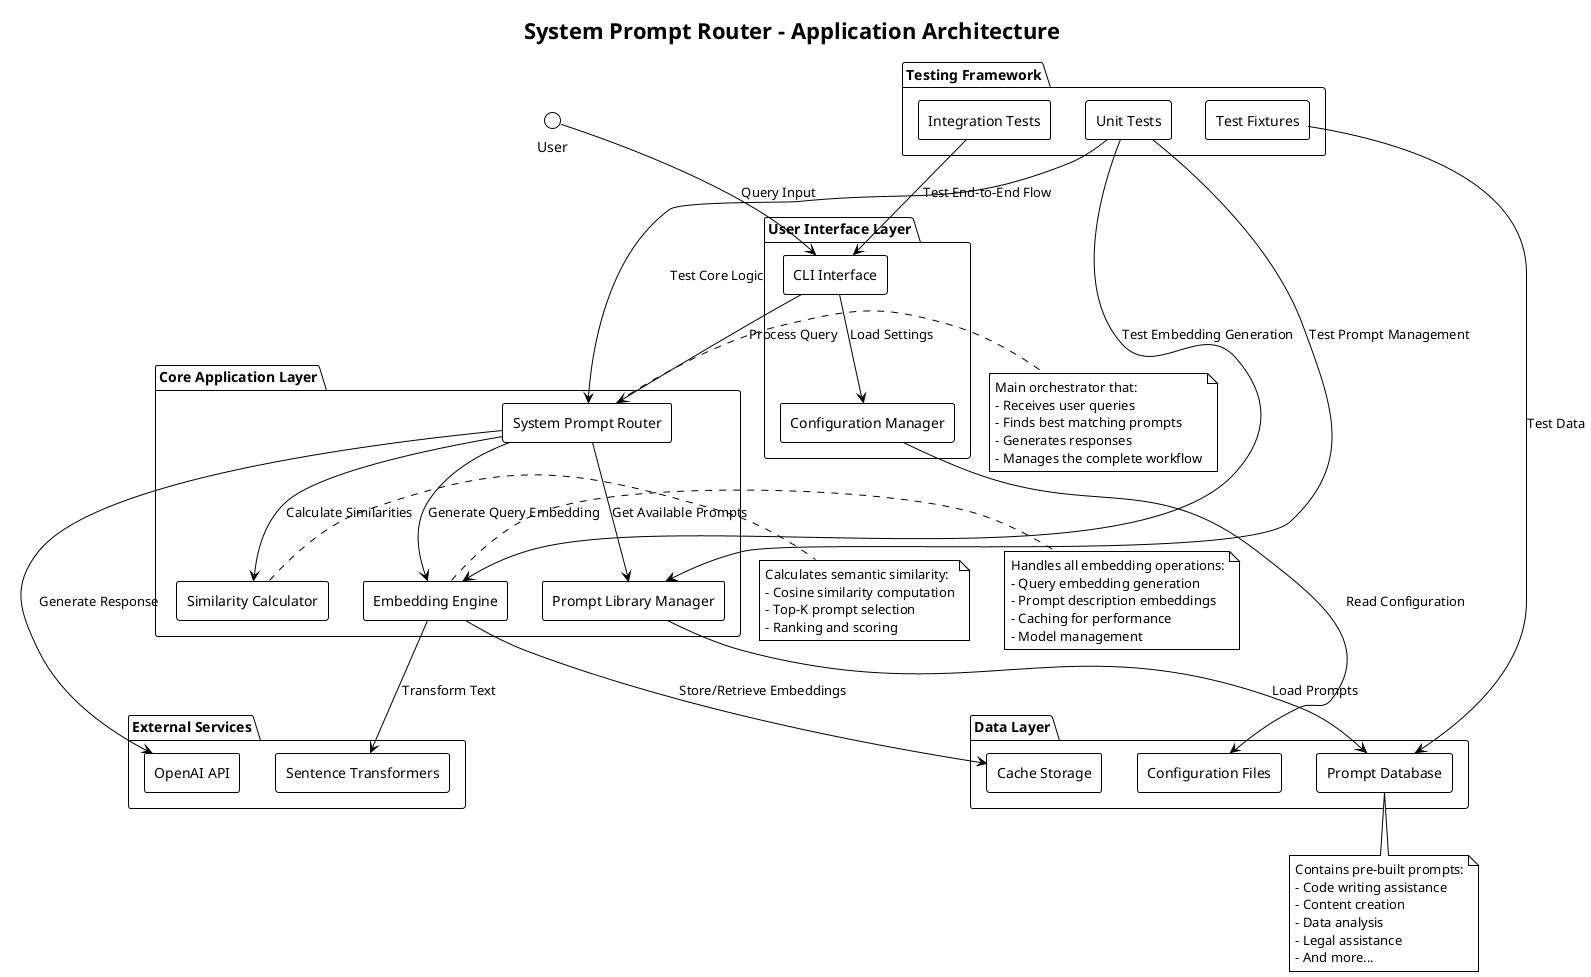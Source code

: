 @startuml System Prompt Router Architecture

!theme plain
skinparam backgroundColor #FFFFFF
skinparam componentStyle rectangle

title System Prompt Router - Application Architecture

package "User Interface Layer" {
    [CLI Interface] as CLI
    [Configuration Manager] as Config
}

package "Core Application Layer" {
    [System Prompt Router] as Router
    [Prompt Library Manager] as Library
    [Embedding Engine] as Embeddings
    [Similarity Calculator] as Similarity
}

package "External Services" {
    [OpenAI API] as OpenAI
    [Sentence Transformers] as SentenceT
}

package "Data Layer" {
    [Prompt Database] as PromptDB
    [Configuration Files] as ConfigFiles
    [Cache Storage] as Cache
}

package "Testing Framework" {
    [Unit Tests] as UnitTests
    [Integration Tests] as IntegrationTests
    [Test Fixtures] as Fixtures
}

' User interactions
User --> CLI : "Query Input"
CLI --> Router : "Process Query"
CLI --> Config : "Load Settings"

' Core processing flow
Router --> Library : "Get Available Prompts"
Router --> Embeddings : "Generate Query Embedding"
Router --> Similarity : "Calculate Similarities"
Router --> OpenAI : "Generate Response"

' Data dependencies
Library --> PromptDB : "Load Prompts"
Embeddings --> SentenceT : "Transform Text"
Embeddings --> Cache : "Store/Retrieve Embeddings"
Config --> ConfigFiles : "Read Configuration"

' Testing relationships
UnitTests --> Router : "Test Core Logic"
UnitTests --> Library : "Test Prompt Management"
UnitTests --> Embeddings : "Test Embedding Generation"
IntegrationTests --> CLI : "Test End-to-End Flow"
Fixtures --> PromptDB : "Test Data"

note right of Router
  Main orchestrator that:
  - Receives user queries
  - Finds best matching prompts
  - Generates responses
  - Manages the complete workflow
end note

note right of Embeddings
  Handles all embedding operations:
  - Query embedding generation
  - Prompt description embeddings
  - Caching for performance
  - Model management
end note

note right of Similarity
  Calculates semantic similarity:
  - Cosine similarity computation
  - Top-K prompt selection
  - Ranking and scoring
end note

note bottom of PromptDB
  Contains pre-built prompts:
  - Code writing assistance
  - Content creation
  - Data analysis
  - Legal assistance
  - And more...
end note

@enduml

